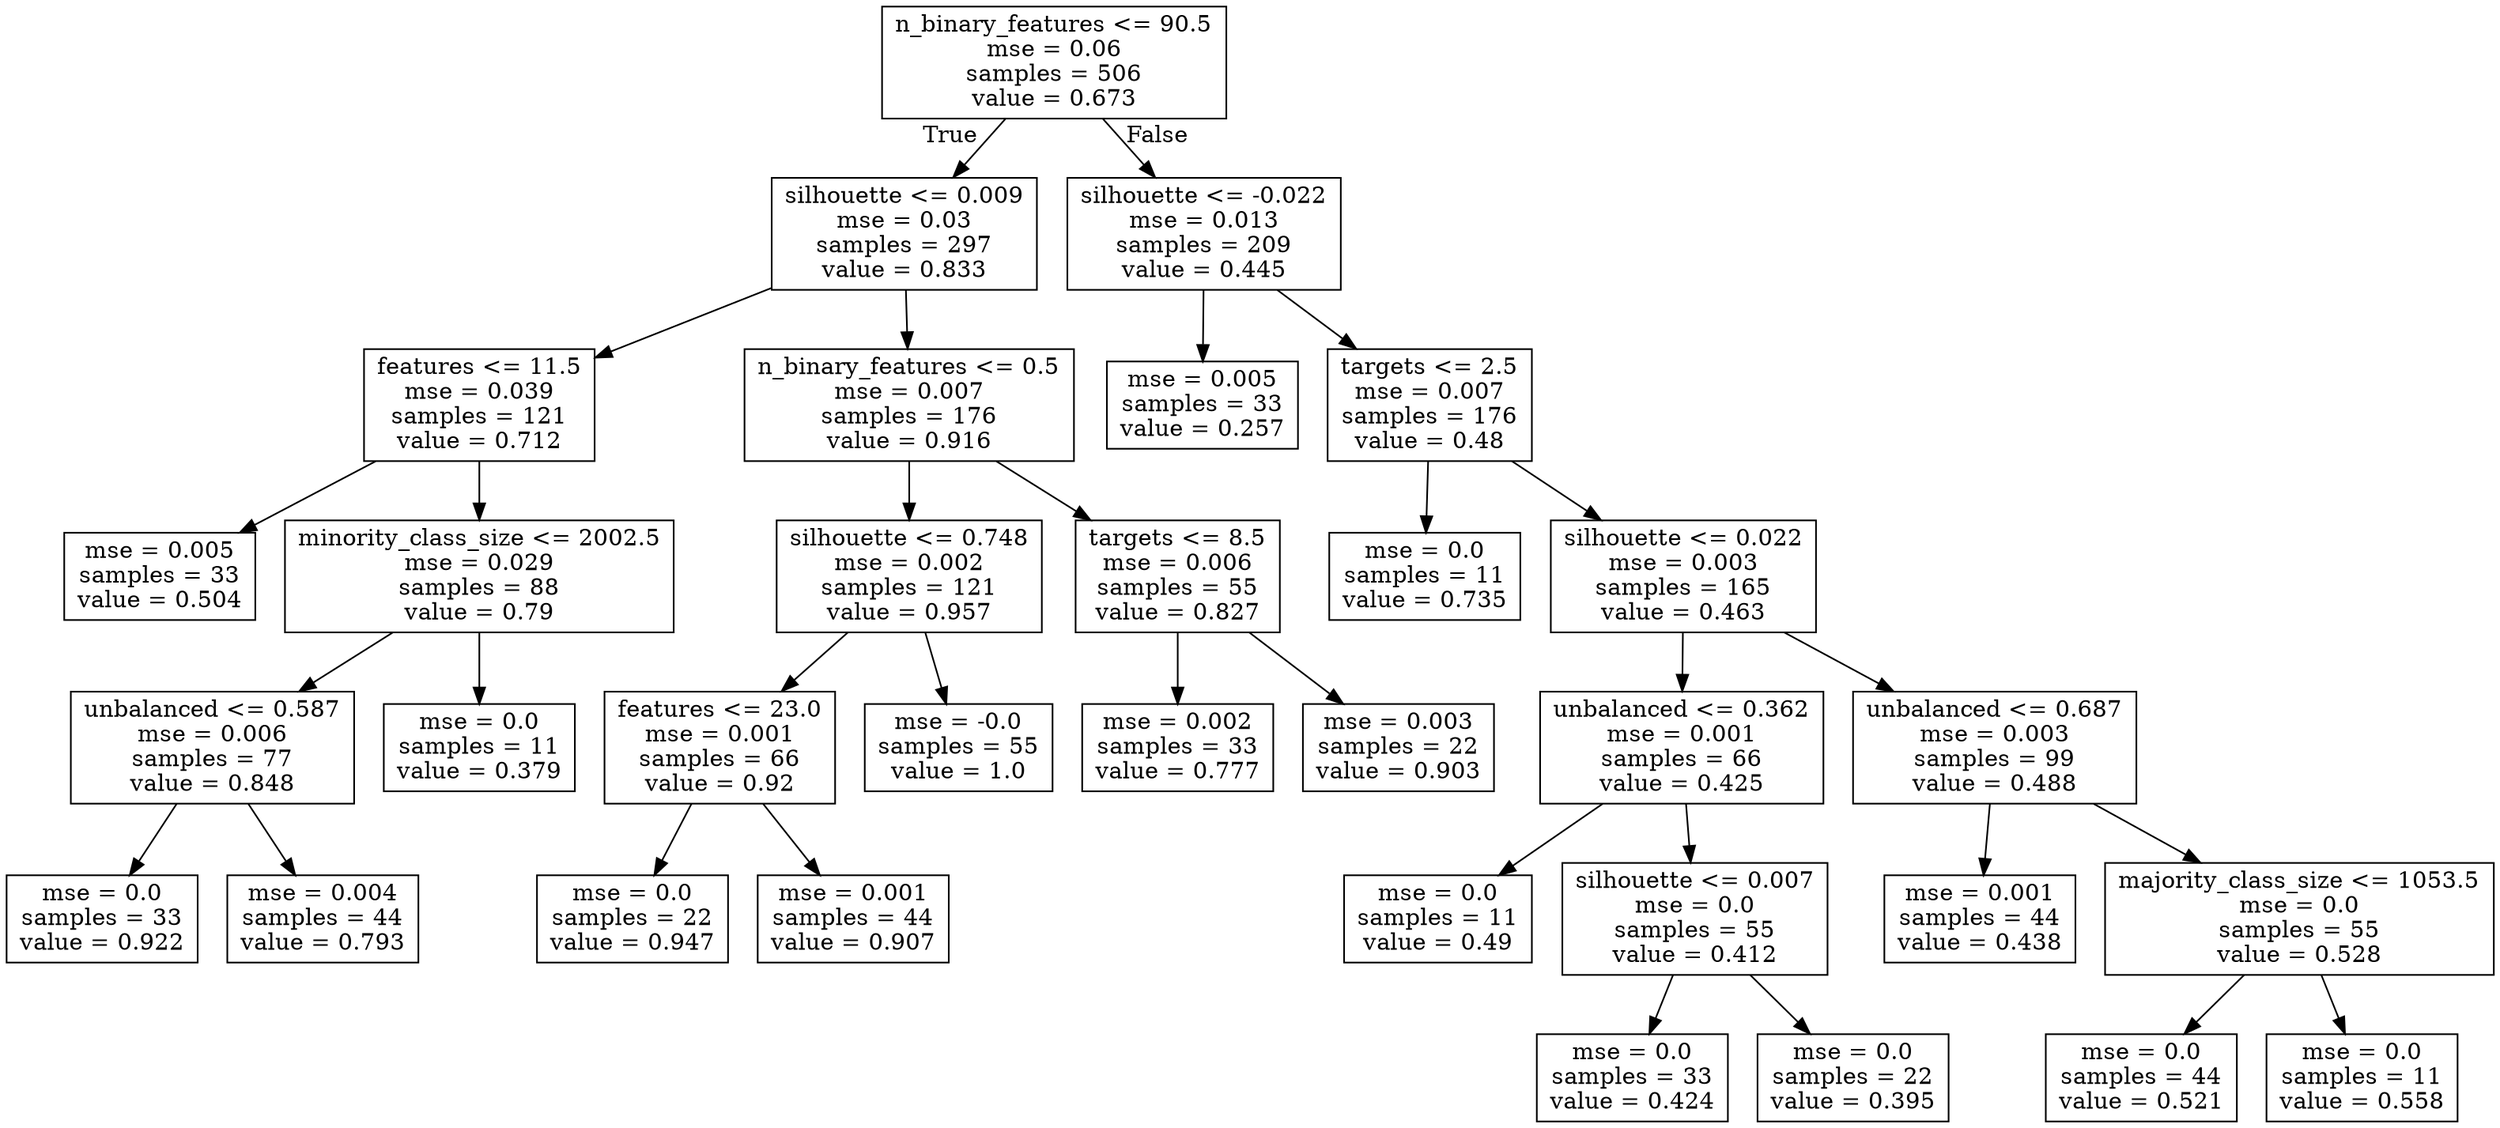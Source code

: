 digraph Tree {
node [shape=box] ;
0 [label="n_binary_features <= 90.5\nmse = 0.06\nsamples = 506\nvalue = 0.673"] ;
1 [label="silhouette <= 0.009\nmse = 0.03\nsamples = 297\nvalue = 0.833"] ;
0 -> 1 [labeldistance=2.5, labelangle=45, headlabel="True"] ;
2 [label="features <= 11.5\nmse = 0.039\nsamples = 121\nvalue = 0.712"] ;
1 -> 2 ;
3 [label="mse = 0.005\nsamples = 33\nvalue = 0.504"] ;
2 -> 3 ;
4 [label="minority_class_size <= 2002.5\nmse = 0.029\nsamples = 88\nvalue = 0.79"] ;
2 -> 4 ;
5 [label="unbalanced <= 0.587\nmse = 0.006\nsamples = 77\nvalue = 0.848"] ;
4 -> 5 ;
6 [label="mse = 0.0\nsamples = 33\nvalue = 0.922"] ;
5 -> 6 ;
7 [label="mse = 0.004\nsamples = 44\nvalue = 0.793"] ;
5 -> 7 ;
8 [label="mse = 0.0\nsamples = 11\nvalue = 0.379"] ;
4 -> 8 ;
9 [label="n_binary_features <= 0.5\nmse = 0.007\nsamples = 176\nvalue = 0.916"] ;
1 -> 9 ;
10 [label="silhouette <= 0.748\nmse = 0.002\nsamples = 121\nvalue = 0.957"] ;
9 -> 10 ;
11 [label="features <= 23.0\nmse = 0.001\nsamples = 66\nvalue = 0.92"] ;
10 -> 11 ;
12 [label="mse = 0.0\nsamples = 22\nvalue = 0.947"] ;
11 -> 12 ;
13 [label="mse = 0.001\nsamples = 44\nvalue = 0.907"] ;
11 -> 13 ;
14 [label="mse = -0.0\nsamples = 55\nvalue = 1.0"] ;
10 -> 14 ;
15 [label="targets <= 8.5\nmse = 0.006\nsamples = 55\nvalue = 0.827"] ;
9 -> 15 ;
16 [label="mse = 0.002\nsamples = 33\nvalue = 0.777"] ;
15 -> 16 ;
17 [label="mse = 0.003\nsamples = 22\nvalue = 0.903"] ;
15 -> 17 ;
18 [label="silhouette <= -0.022\nmse = 0.013\nsamples = 209\nvalue = 0.445"] ;
0 -> 18 [labeldistance=2.5, labelangle=-45, headlabel="False"] ;
19 [label="mse = 0.005\nsamples = 33\nvalue = 0.257"] ;
18 -> 19 ;
20 [label="targets <= 2.5\nmse = 0.007\nsamples = 176\nvalue = 0.48"] ;
18 -> 20 ;
21 [label="mse = 0.0\nsamples = 11\nvalue = 0.735"] ;
20 -> 21 ;
22 [label="silhouette <= 0.022\nmse = 0.003\nsamples = 165\nvalue = 0.463"] ;
20 -> 22 ;
23 [label="unbalanced <= 0.362\nmse = 0.001\nsamples = 66\nvalue = 0.425"] ;
22 -> 23 ;
24 [label="mse = 0.0\nsamples = 11\nvalue = 0.49"] ;
23 -> 24 ;
25 [label="silhouette <= 0.007\nmse = 0.0\nsamples = 55\nvalue = 0.412"] ;
23 -> 25 ;
26 [label="mse = 0.0\nsamples = 33\nvalue = 0.424"] ;
25 -> 26 ;
27 [label="mse = 0.0\nsamples = 22\nvalue = 0.395"] ;
25 -> 27 ;
28 [label="unbalanced <= 0.687\nmse = 0.003\nsamples = 99\nvalue = 0.488"] ;
22 -> 28 ;
29 [label="mse = 0.001\nsamples = 44\nvalue = 0.438"] ;
28 -> 29 ;
30 [label="majority_class_size <= 1053.5\nmse = 0.0\nsamples = 55\nvalue = 0.528"] ;
28 -> 30 ;
31 [label="mse = 0.0\nsamples = 44\nvalue = 0.521"] ;
30 -> 31 ;
32 [label="mse = 0.0\nsamples = 11\nvalue = 0.558"] ;
30 -> 32 ;
}